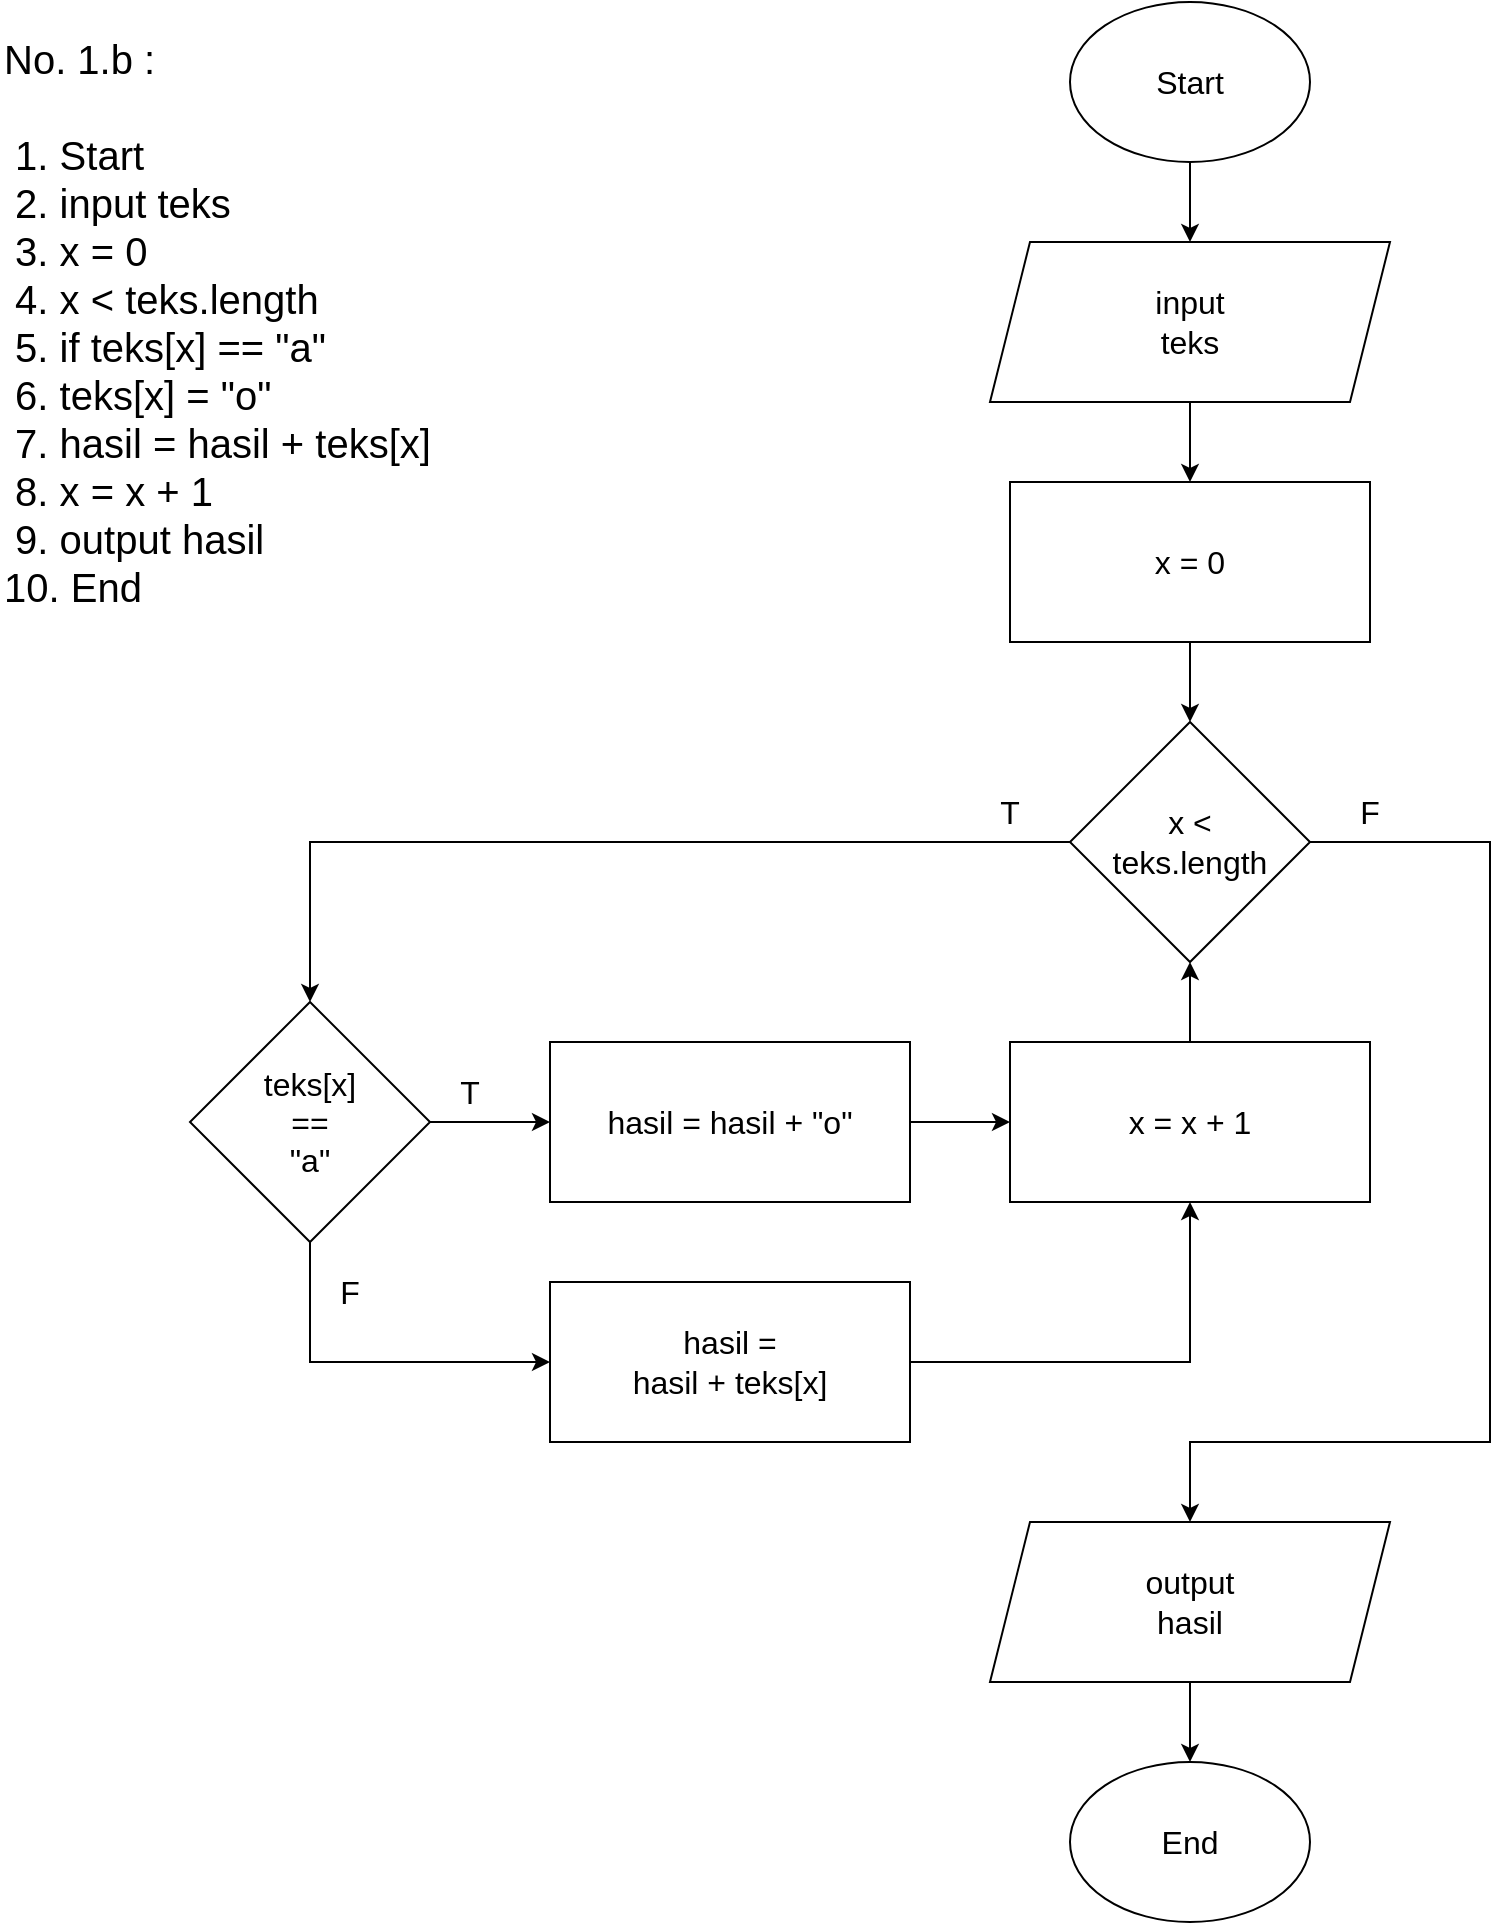 <mxfile version="20.8.20" type="device"><diagram name="Page-1" id="kd0TApxPa6FV5b5bpifL"><mxGraphModel dx="2284" dy="731" grid="1" gridSize="10" guides="1" tooltips="1" connect="1" arrows="1" fold="1" page="1" pageScale="1" pageWidth="850" pageHeight="1100" math="0" shadow="0"><root><mxCell id="0"/><mxCell id="1" parent="0"/><mxCell id="8gmWFEYBGh12hm8da9x5-1" value="No. 1.b :&lt;br&gt;&lt;br style=&quot;border-color: var(--border-color); font-size: 20px;&quot;&gt;&lt;span style=&quot;font-size: 20px;&quot;&gt;&amp;nbsp;1. Start&lt;/span&gt;&lt;br style=&quot;border-color: var(--border-color); font-size: 20px;&quot;&gt;&lt;span style=&quot;font-size: 20px;&quot;&gt;&amp;nbsp;2. input teks&lt;/span&gt;&lt;br style=&quot;border-color: var(--border-color); font-size: 20px;&quot;&gt;&lt;span style=&quot;font-size: 20px;&quot;&gt;&amp;nbsp;3. x = 0&lt;/span&gt;&lt;br style=&quot;border-color: var(--border-color); font-size: 20px;&quot;&gt;&lt;span style=&quot;font-size: 20px;&quot;&gt;&amp;nbsp;4. x &amp;lt; teks.length&lt;/span&gt;&lt;br style=&quot;border-color: var(--border-color); font-size: 20px;&quot;&gt;&lt;span style=&quot;font-size: 20px;&quot;&gt;&amp;nbsp;5. if teks[x] == &quot;a&quot;&lt;/span&gt;&lt;br style=&quot;border-color: var(--border-color); font-size: 20px;&quot;&gt;&lt;span style=&quot;font-size: 20px;&quot;&gt;&amp;nbsp;6. teks[x] = &quot;o&quot;&lt;/span&gt;&lt;br style=&quot;border-color: var(--border-color); font-size: 20px;&quot;&gt;&lt;span style=&quot;font-size: 20px;&quot;&gt;&amp;nbsp;7. hasil = hasil + teks[x]&lt;br&gt;&amp;nbsp;8. x = x + 1&lt;/span&gt;&lt;br style=&quot;border-color: var(--border-color); font-size: 20px;&quot;&gt;&lt;span style=&quot;font-size: 20px;&quot;&gt;&amp;nbsp;9. output hasil&lt;/span&gt;&lt;br style=&quot;border-color: var(--border-color); font-size: 20px;&quot;&gt;&lt;span style=&quot;font-size: 20px;&quot;&gt;10. End&lt;/span&gt;" style="text;html=1;strokeColor=none;fillColor=none;align=left;verticalAlign=middle;whiteSpace=wrap;rounded=0;fontSize=20;" parent="1" vertex="1"><mxGeometry x="-835" y="40" width="410" height="320" as="geometry"/></mxCell><mxCell id="Z6zjs13fauO5i3Sm-Mk4-12" value="" style="edgeStyle=orthogonalEdgeStyle;rounded=0;orthogonalLoop=1;jettySize=auto;html=1;fontSize=16;" parent="1" source="Z6zjs13fauO5i3Sm-Mk4-1" target="Z6zjs13fauO5i3Sm-Mk4-2" edge="1"><mxGeometry relative="1" as="geometry"/></mxCell><mxCell id="Z6zjs13fauO5i3Sm-Mk4-1" value="Start" style="ellipse;whiteSpace=wrap;html=1;fontSize=16;" parent="1" vertex="1"><mxGeometry x="-300" y="40" width="120" height="80" as="geometry"/></mxCell><mxCell id="Z6zjs13fauO5i3Sm-Mk4-13" value="" style="edgeStyle=orthogonalEdgeStyle;rounded=0;orthogonalLoop=1;jettySize=auto;html=1;fontSize=16;" parent="1" source="Z6zjs13fauO5i3Sm-Mk4-2" target="Z6zjs13fauO5i3Sm-Mk4-3" edge="1"><mxGeometry relative="1" as="geometry"/></mxCell><mxCell id="Z6zjs13fauO5i3Sm-Mk4-2" value="input&lt;br style=&quot;font-size: 16px;&quot;&gt;teks" style="shape=parallelogram;perimeter=parallelogramPerimeter;whiteSpace=wrap;html=1;fixedSize=1;fontSize=16;" parent="1" vertex="1"><mxGeometry x="-340" y="160" width="200" height="80" as="geometry"/></mxCell><mxCell id="Z6zjs13fauO5i3Sm-Mk4-14" value="" style="edgeStyle=orthogonalEdgeStyle;rounded=0;orthogonalLoop=1;jettySize=auto;html=1;fontSize=16;entryX=0.5;entryY=0;entryDx=0;entryDy=0;" parent="1" source="Z6zjs13fauO5i3Sm-Mk4-3" target="Z6zjs13fauO5i3Sm-Mk4-4" edge="1"><mxGeometry relative="1" as="geometry"/></mxCell><mxCell id="Z6zjs13fauO5i3Sm-Mk4-3" value="x = 0" style="rounded=0;whiteSpace=wrap;html=1;fontSize=16;" parent="1" vertex="1"><mxGeometry x="-330" y="280" width="180" height="80" as="geometry"/></mxCell><mxCell id="Z6zjs13fauO5i3Sm-Mk4-4" value="x &amp;lt; &lt;br&gt;teks.length" style="rhombus;whiteSpace=wrap;html=1;fontSize=16;" parent="1" vertex="1"><mxGeometry x="-300" y="400" width="120" height="120" as="geometry"/></mxCell><mxCell id="Z6zjs13fauO5i3Sm-Mk4-17" value="" style="edgeStyle=orthogonalEdgeStyle;rounded=0;orthogonalLoop=1;jettySize=auto;html=1;fontSize=16;" parent="1" source="Z6zjs13fauO5i3Sm-Mk4-5" target="Z6zjs13fauO5i3Sm-Mk4-8" edge="1"><mxGeometry relative="1" as="geometry"/></mxCell><mxCell id="Z6zjs13fauO5i3Sm-Mk4-5" value="teks[x]&lt;br style=&quot;font-size: 16px;&quot;&gt;==&lt;br style=&quot;font-size: 16px;&quot;&gt;&quot;a&quot;" style="rhombus;whiteSpace=wrap;html=1;fontSize=16;" parent="1" vertex="1"><mxGeometry x="-740" y="540" width="120" height="120" as="geometry"/></mxCell><mxCell id="Z6zjs13fauO5i3Sm-Mk4-7" value="hasil =&lt;br style=&quot;border-color: var(--border-color);&quot;&gt;hasil + teks[x]" style="rounded=0;whiteSpace=wrap;html=1;fontSize=16;" parent="1" vertex="1"><mxGeometry x="-560" y="680" width="180" height="80" as="geometry"/></mxCell><mxCell id="4AfuLXDnZ7vNGCfHa35D-2" style="edgeStyle=orthogonalEdgeStyle;rounded=0;orthogonalLoop=1;jettySize=auto;html=1;entryX=0;entryY=0.5;entryDx=0;entryDy=0;" parent="1" source="Z6zjs13fauO5i3Sm-Mk4-8" target="4AfuLXDnZ7vNGCfHa35D-1" edge="1"><mxGeometry relative="1" as="geometry"/></mxCell><mxCell id="Z6zjs13fauO5i3Sm-Mk4-8" value="hasil = hasil + &quot;o&quot;" style="rounded=0;whiteSpace=wrap;html=1;fontSize=16;" parent="1" vertex="1"><mxGeometry x="-560" y="560" width="180" height="80" as="geometry"/></mxCell><mxCell id="Z6zjs13fauO5i3Sm-Mk4-21" value="" style="edgeStyle=orthogonalEdgeStyle;rounded=0;orthogonalLoop=1;jettySize=auto;html=1;fontSize=16;" parent="1" source="Z6zjs13fauO5i3Sm-Mk4-10" target="Z6zjs13fauO5i3Sm-Mk4-11" edge="1"><mxGeometry relative="1" as="geometry"/></mxCell><mxCell id="Z6zjs13fauO5i3Sm-Mk4-10" value="output&lt;br&gt;hasil" style="shape=parallelogram;perimeter=parallelogramPerimeter;whiteSpace=wrap;html=1;fixedSize=1;fontSize=16;" parent="1" vertex="1"><mxGeometry x="-340" y="800" width="200" height="80" as="geometry"/></mxCell><mxCell id="Z6zjs13fauO5i3Sm-Mk4-11" value="End" style="ellipse;whiteSpace=wrap;html=1;fontSize=16;" parent="1" vertex="1"><mxGeometry x="-300" y="920" width="120" height="80" as="geometry"/></mxCell><mxCell id="Z6zjs13fauO5i3Sm-Mk4-15" value="" style="endArrow=classic;html=1;rounded=0;fontSize=16;exitX=0;exitY=0.5;exitDx=0;exitDy=0;entryX=0.5;entryY=0;entryDx=0;entryDy=0;" parent="1" source="Z6zjs13fauO5i3Sm-Mk4-4" target="Z6zjs13fauO5i3Sm-Mk4-5" edge="1"><mxGeometry width="50" height="50" relative="1" as="geometry"><mxPoint x="-470" y="530" as="sourcePoint"/><mxPoint x="-420" y="480" as="targetPoint"/><Array as="points"><mxPoint x="-680" y="460"/></Array></mxGeometry></mxCell><mxCell id="Z6zjs13fauO5i3Sm-Mk4-19" value="" style="endArrow=classic;html=1;rounded=0;fontSize=16;exitX=1;exitY=0.5;exitDx=0;exitDy=0;entryX=0.5;entryY=1;entryDx=0;entryDy=0;" parent="1" source="Z6zjs13fauO5i3Sm-Mk4-7" target="4AfuLXDnZ7vNGCfHa35D-1" edge="1"><mxGeometry width="50" height="50" relative="1" as="geometry"><mxPoint x="-540" y="530" as="sourcePoint"/><mxPoint x="-490" y="480" as="targetPoint"/><Array as="points"><mxPoint x="-240" y="720"/></Array></mxGeometry></mxCell><mxCell id="Z6zjs13fauO5i3Sm-Mk4-20" value="" style="endArrow=classic;html=1;rounded=0;fontSize=16;entryX=0.5;entryY=0;entryDx=0;entryDy=0;exitX=1;exitY=0.5;exitDx=0;exitDy=0;" parent="1" source="Z6zjs13fauO5i3Sm-Mk4-4" target="Z6zjs13fauO5i3Sm-Mk4-10" edge="1"><mxGeometry width="50" height="50" relative="1" as="geometry"><mxPoint x="-470" y="530" as="sourcePoint"/><mxPoint x="-420" y="480" as="targetPoint"/><Array as="points"><mxPoint x="-90" y="460"/><mxPoint x="-90" y="760"/><mxPoint x="-240" y="760"/></Array></mxGeometry></mxCell><mxCell id="Z6zjs13fauO5i3Sm-Mk4-22" value="T" style="text;html=1;strokeColor=none;fillColor=none;align=center;verticalAlign=middle;whiteSpace=wrap;rounded=0;fontSize=16;" parent="1" vertex="1"><mxGeometry x="-360" y="430" width="60" height="30" as="geometry"/></mxCell><mxCell id="Z6zjs13fauO5i3Sm-Mk4-23" value="T" style="text;html=1;strokeColor=none;fillColor=none;align=center;verticalAlign=middle;whiteSpace=wrap;rounded=0;fontSize=16;" parent="1" vertex="1"><mxGeometry x="-630" y="570" width="60" height="30" as="geometry"/></mxCell><mxCell id="Z6zjs13fauO5i3Sm-Mk4-24" value="F" style="text;html=1;strokeColor=none;fillColor=none;align=center;verticalAlign=middle;whiteSpace=wrap;rounded=0;fontSize=16;" parent="1" vertex="1"><mxGeometry x="-690" y="670" width="60" height="30" as="geometry"/></mxCell><mxCell id="Z6zjs13fauO5i3Sm-Mk4-25" value="F" style="text;html=1;strokeColor=none;fillColor=none;align=center;verticalAlign=middle;whiteSpace=wrap;rounded=0;fontSize=16;" parent="1" vertex="1"><mxGeometry x="-180" y="430" width="60" height="30" as="geometry"/></mxCell><mxCell id="4AfuLXDnZ7vNGCfHa35D-3" value="" style="edgeStyle=orthogonalEdgeStyle;rounded=0;orthogonalLoop=1;jettySize=auto;html=1;entryX=0.5;entryY=1;entryDx=0;entryDy=0;" parent="1" source="4AfuLXDnZ7vNGCfHa35D-1" target="Z6zjs13fauO5i3Sm-Mk4-4" edge="1"><mxGeometry relative="1" as="geometry"/></mxCell><mxCell id="4AfuLXDnZ7vNGCfHa35D-1" value="x = x + 1" style="rounded=0;whiteSpace=wrap;html=1;fontSize=16;" parent="1" vertex="1"><mxGeometry x="-330" y="560" width="180" height="80" as="geometry"/></mxCell><mxCell id="3CYk7k7vtz9EB54YAngB-1" value="" style="endArrow=classic;html=1;rounded=0;exitX=0.5;exitY=1;exitDx=0;exitDy=0;entryX=0;entryY=0.5;entryDx=0;entryDy=0;" edge="1" parent="1" source="Z6zjs13fauO5i3Sm-Mk4-5" target="Z6zjs13fauO5i3Sm-Mk4-7"><mxGeometry width="50" height="50" relative="1" as="geometry"><mxPoint x="-450" y="690" as="sourcePoint"/><mxPoint x="-400" y="640" as="targetPoint"/><Array as="points"><mxPoint x="-680" y="720"/></Array></mxGeometry></mxCell></root></mxGraphModel></diagram></mxfile>